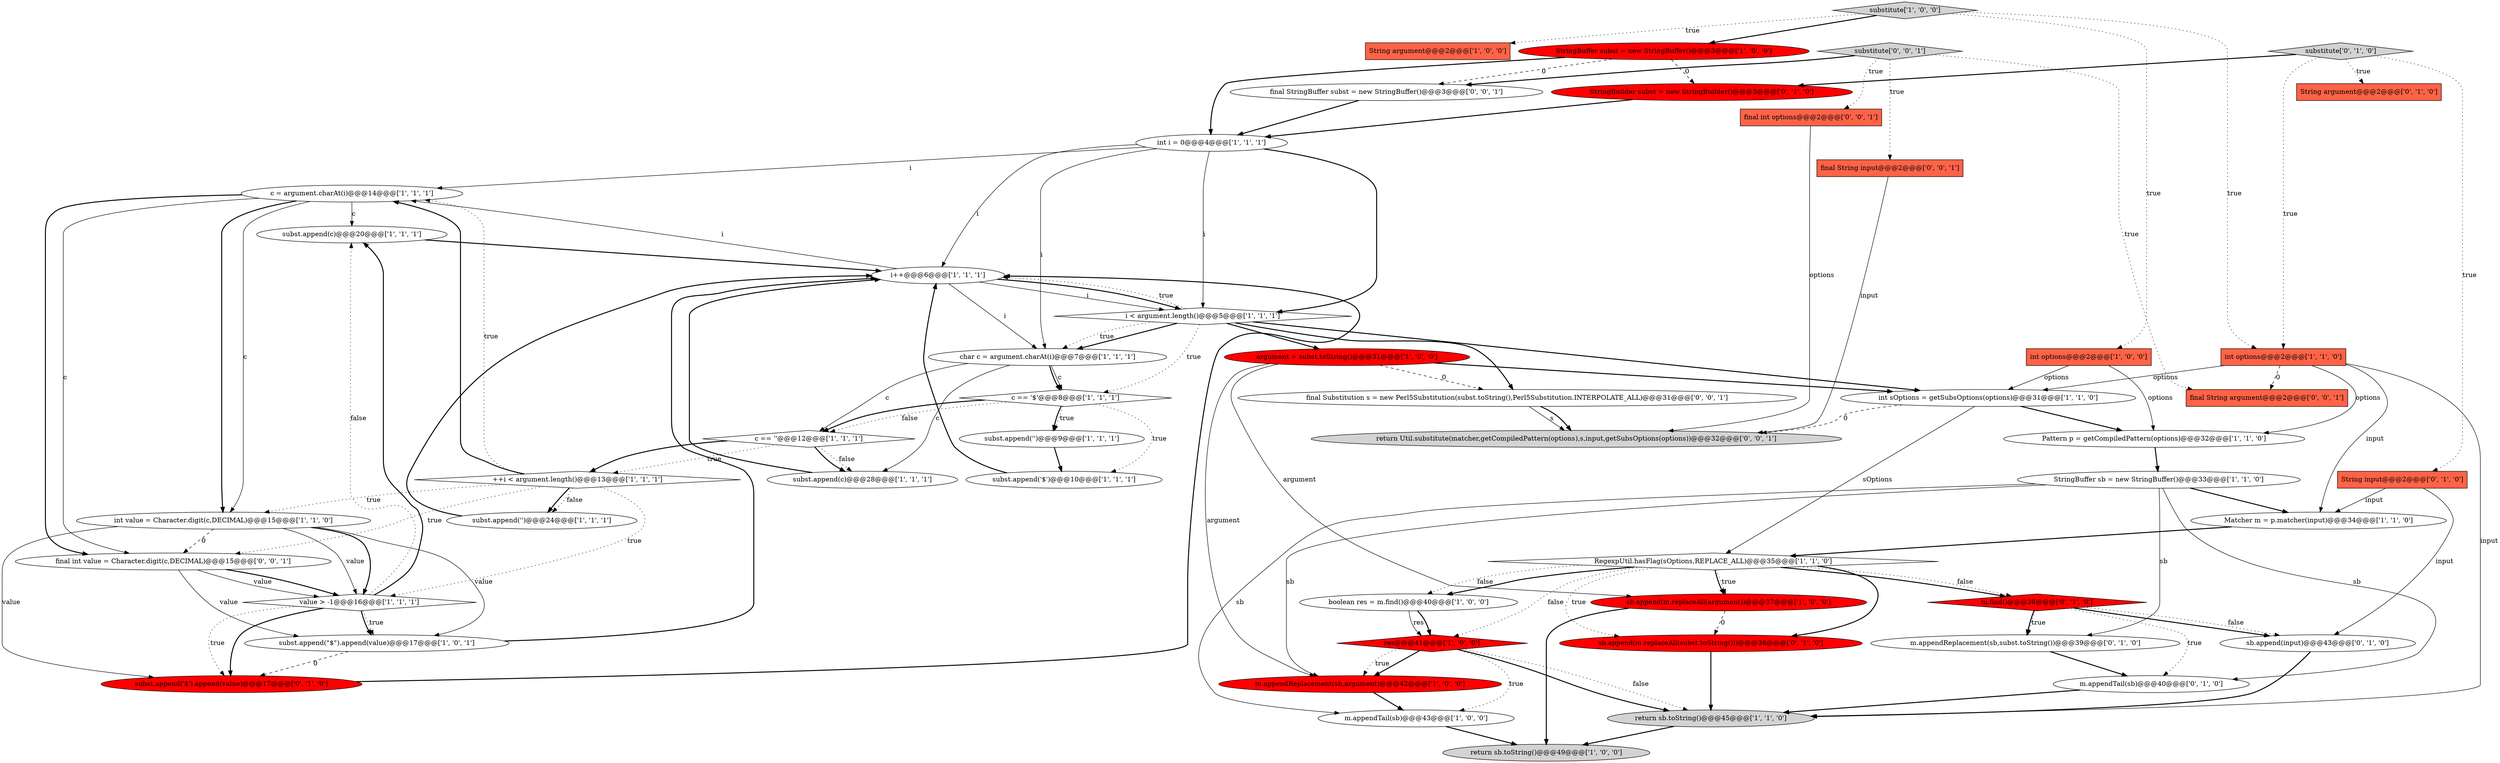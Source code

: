 digraph {
14 [style = filled, label = "StringBuffer sb = new StringBuffer()@@@33@@@['1', '1', '0']", fillcolor = white, shape = ellipse image = "AAA0AAABBB1BBB"];
29 [style = filled, label = "int sOptions = getSubsOptions(options)@@@31@@@['1', '1', '0']", fillcolor = white, shape = ellipse image = "AAA0AAABBB1BBB"];
34 [style = filled, label = "String input@@@2@@@['0', '1', '0']", fillcolor = tomato, shape = box image = "AAA0AAABBB2BBB"];
0 [style = filled, label = "substitute['1', '0', '0']", fillcolor = lightgray, shape = diamond image = "AAA0AAABBB1BBB"];
1 [style = filled, label = "m.appendReplacement(sb,argument)@@@42@@@['1', '0', '0']", fillcolor = red, shape = ellipse image = "AAA1AAABBB1BBB"];
2 [style = filled, label = "res@@@41@@@['1', '0', '0']", fillcolor = red, shape = diamond image = "AAA1AAABBB1BBB"];
6 [style = filled, label = "String argument@@@2@@@['1', '0', '0']", fillcolor = tomato, shape = box image = "AAA0AAABBB1BBB"];
30 [style = filled, label = "Pattern p = getCompiledPattern(options)@@@32@@@['1', '1', '0']", fillcolor = white, shape = ellipse image = "AAA0AAABBB1BBB"];
12 [style = filled, label = "subst.append(c)@@@20@@@['1', '1', '1']", fillcolor = white, shape = ellipse image = "AAA0AAABBB1BBB"];
40 [style = filled, label = "m.appendReplacement(sb,subst.toString())@@@39@@@['0', '1', '0']", fillcolor = white, shape = ellipse image = "AAA0AAABBB2BBB"];
43 [style = filled, label = "sb.append(input)@@@43@@@['0', '1', '0']", fillcolor = white, shape = ellipse image = "AAA0AAABBB2BBB"];
41 [style = filled, label = "StringBuilder subst = new StringBuilder()@@@3@@@['0', '1', '0']", fillcolor = red, shape = ellipse image = "AAA1AAABBB2BBB"];
27 [style = filled, label = "m.appendTail(sb)@@@43@@@['1', '0', '0']", fillcolor = white, shape = ellipse image = "AAA0AAABBB1BBB"];
19 [style = filled, label = "c == '\'@@@12@@@['1', '1', '1']", fillcolor = white, shape = diamond image = "AAA0AAABBB1BBB"];
22 [style = filled, label = "argument = subst.toString()@@@31@@@['1', '0', '0']", fillcolor = red, shape = ellipse image = "AAA1AAABBB1BBB"];
45 [style = filled, label = "return Util.substitute(matcher,getCompiledPattern(options),s,input,getSubsOptions(options))@@@32@@@['0', '0', '1']", fillcolor = lightgray, shape = ellipse image = "AAA0AAABBB3BBB"];
18 [style = filled, label = "subst.append('$')@@@10@@@['1', '1', '1']", fillcolor = white, shape = ellipse image = "AAA0AAABBB1BBB"];
5 [style = filled, label = "int value = Character.digit(c,DECIMAL)@@@15@@@['1', '1', '0']", fillcolor = white, shape = ellipse image = "AAA0AAABBB1BBB"];
35 [style = filled, label = "subst.append('$').append(value)@@@17@@@['0', '1', '0']", fillcolor = red, shape = ellipse image = "AAA1AAABBB2BBB"];
46 [style = filled, label = "final Substitution s = new Perl5Substitution(subst.toString(),Perl5Substitution.INTERPOLATE_ALL)@@@31@@@['0', '0', '1']", fillcolor = white, shape = ellipse image = "AAA0AAABBB3BBB"];
48 [style = filled, label = "final int value = Character.digit(c,DECIMAL)@@@15@@@['0', '0', '1']", fillcolor = white, shape = ellipse image = "AAA0AAABBB3BBB"];
49 [style = filled, label = "final StringBuffer subst = new StringBuffer()@@@3@@@['0', '0', '1']", fillcolor = white, shape = ellipse image = "AAA0AAABBB3BBB"];
3 [style = filled, label = "return sb.toString()@@@45@@@['1', '1', '0']", fillcolor = lightgray, shape = ellipse image = "AAA0AAABBB1BBB"];
20 [style = filled, label = "++i < argument.length()@@@13@@@['1', '1', '1']", fillcolor = white, shape = diamond image = "AAA0AAABBB1BBB"];
15 [style = filled, label = "int options@@@2@@@['1', '0', '0']", fillcolor = tomato, shape = box image = "AAA0AAABBB1BBB"];
4 [style = filled, label = "return sb.toString()@@@49@@@['1', '0', '0']", fillcolor = lightgray, shape = ellipse image = "AAA0AAABBB1BBB"];
21 [style = filled, label = "subst.append(c)@@@28@@@['1', '1', '1']", fillcolor = white, shape = ellipse image = "AAA0AAABBB1BBB"];
23 [style = filled, label = "subst.append(\"$\").append(value)@@@17@@@['1', '0', '1']", fillcolor = white, shape = ellipse image = "AAA0AAABBB1BBB"];
47 [style = filled, label = "final int options@@@2@@@['0', '0', '1']", fillcolor = tomato, shape = box image = "AAA0AAABBB3BBB"];
10 [style = filled, label = "c = argument.charAt(i)@@@14@@@['1', '1', '1']", fillcolor = white, shape = ellipse image = "AAA0AAABBB1BBB"];
33 [style = filled, label = "sb.append(m.replaceAll(argument))@@@37@@@['1', '0', '0']", fillcolor = red, shape = ellipse image = "AAA1AAABBB1BBB"];
36 [style = filled, label = "m.appendTail(sb)@@@40@@@['0', '1', '0']", fillcolor = white, shape = ellipse image = "AAA0AAABBB2BBB"];
26 [style = filled, label = "char c = argument.charAt(i)@@@7@@@['1', '1', '1']", fillcolor = white, shape = ellipse image = "AAA0AAABBB1BBB"];
37 [style = filled, label = "m.find()@@@38@@@['0', '1', '0']", fillcolor = red, shape = diamond image = "AAA1AAABBB2BBB"];
25 [style = filled, label = "subst.append('\')@@@9@@@['1', '1', '1']", fillcolor = white, shape = ellipse image = "AAA0AAABBB1BBB"];
24 [style = filled, label = "StringBuffer subst = new StringBuffer()@@@3@@@['1', '0', '0']", fillcolor = red, shape = ellipse image = "AAA1AAABBB1BBB"];
38 [style = filled, label = "String argument@@@2@@@['0', '1', '0']", fillcolor = tomato, shape = box image = "AAA0AAABBB2BBB"];
9 [style = filled, label = "int i = 0@@@4@@@['1', '1', '1']", fillcolor = white, shape = ellipse image = "AAA0AAABBB1BBB"];
28 [style = filled, label = "int options@@@2@@@['1', '1', '0']", fillcolor = tomato, shape = box image = "AAA0AAABBB1BBB"];
42 [style = filled, label = "substitute['0', '1', '0']", fillcolor = lightgray, shape = diamond image = "AAA0AAABBB2BBB"];
51 [style = filled, label = "substitute['0', '0', '1']", fillcolor = lightgray, shape = diamond image = "AAA0AAABBB3BBB"];
50 [style = filled, label = "final String argument@@@2@@@['0', '0', '1']", fillcolor = tomato, shape = box image = "AAA0AAABBB3BBB"];
7 [style = filled, label = "i < argument.length()@@@5@@@['1', '1', '1']", fillcolor = white, shape = diamond image = "AAA0AAABBB1BBB"];
11 [style = filled, label = "value > -1@@@16@@@['1', '1', '1']", fillcolor = white, shape = diamond image = "AAA0AAABBB1BBB"];
31 [style = filled, label = "c == '$'@@@8@@@['1', '1', '1']", fillcolor = white, shape = diamond image = "AAA0AAABBB1BBB"];
44 [style = filled, label = "final String input@@@2@@@['0', '0', '1']", fillcolor = tomato, shape = box image = "AAA0AAABBB3BBB"];
13 [style = filled, label = "Matcher m = p.matcher(input)@@@34@@@['1', '1', '0']", fillcolor = white, shape = ellipse image = "AAA0AAABBB1BBB"];
16 [style = filled, label = "i++@@@6@@@['1', '1', '1']", fillcolor = white, shape = ellipse image = "AAA0AAABBB1BBB"];
8 [style = filled, label = "boolean res = m.find()@@@40@@@['1', '0', '0']", fillcolor = white, shape = ellipse image = "AAA0AAABBB1BBB"];
32 [style = filled, label = "subst.append('\')@@@24@@@['1', '1', '1']", fillcolor = white, shape = ellipse image = "AAA0AAABBB1BBB"];
39 [style = filled, label = "sb.append(m.replaceAll(subst.toString()))@@@36@@@['0', '1', '0']", fillcolor = red, shape = ellipse image = "AAA1AAABBB2BBB"];
17 [style = filled, label = "RegexpUtil.hasFlag(sOptions,REPLACE_ALL)@@@35@@@['1', '1', '0']", fillcolor = white, shape = diamond image = "AAA0AAABBB1BBB"];
42->41 [style = bold, label=""];
29->17 [style = solid, label="sOptions"];
20->11 [style = dotted, label="true"];
29->30 [style = bold, label=""];
11->12 [style = dotted, label="false"];
9->26 [style = solid, label="i"];
1->27 [style = bold, label=""];
16->7 [style = bold, label=""];
26->31 [style = solid, label="c"];
41->9 [style = bold, label=""];
51->47 [style = dotted, label="true"];
9->7 [style = bold, label=""];
26->21 [style = solid, label="c"];
0->6 [style = dotted, label="true"];
3->4 [style = bold, label=""];
9->10 [style = solid, label="i"];
16->10 [style = solid, label="i"];
7->26 [style = bold, label=""];
17->8 [style = dotted, label="false"];
13->17 [style = bold, label=""];
37->43 [style = bold, label=""];
43->3 [style = bold, label=""];
28->3 [style = solid, label="input"];
0->24 [style = bold, label=""];
28->50 [style = dashed, label="0"];
5->23 [style = solid, label="value"];
7->16 [style = dotted, label="true"];
21->16 [style = bold, label=""];
42->38 [style = dotted, label="true"];
30->14 [style = bold, label=""];
37->36 [style = dotted, label="true"];
10->12 [style = solid, label="c"];
17->39 [style = dotted, label="true"];
7->29 [style = bold, label=""];
16->7 [style = solid, label="i"];
31->25 [style = dotted, label="true"];
14->1 [style = solid, label="sb"];
24->41 [style = dashed, label="0"];
10->5 [style = solid, label="c"];
7->46 [style = bold, label=""];
31->19 [style = dotted, label="false"];
37->43 [style = dotted, label="false"];
19->20 [style = bold, label=""];
20->32 [style = dotted, label="false"];
23->35 [style = dashed, label="0"];
10->48 [style = bold, label=""];
47->45 [style = solid, label="options"];
11->12 [style = bold, label=""];
11->35 [style = dotted, label="true"];
9->16 [style = solid, label="i"];
34->13 [style = solid, label="input"];
17->37 [style = bold, label=""];
34->43 [style = solid, label="input"];
29->45 [style = dashed, label="0"];
16->26 [style = solid, label="i"];
20->5 [style = dotted, label="true"];
8->2 [style = solid, label="res"];
2->27 [style = dotted, label="true"];
17->39 [style = bold, label=""];
20->10 [style = dotted, label="true"];
19->21 [style = dotted, label="false"];
22->1 [style = solid, label="argument"];
5->11 [style = bold, label=""];
20->48 [style = dotted, label="true"];
14->36 [style = solid, label="sb"];
17->33 [style = dotted, label="true"];
17->8 [style = bold, label=""];
31->25 [style = bold, label=""];
22->33 [style = solid, label="argument"];
2->1 [style = bold, label=""];
2->3 [style = bold, label=""];
33->39 [style = dashed, label="0"];
33->4 [style = bold, label=""];
2->3 [style = dotted, label="false"];
25->18 [style = bold, label=""];
22->29 [style = bold, label=""];
7->26 [style = dotted, label="true"];
7->31 [style = dotted, label="true"];
42->28 [style = dotted, label="true"];
32->16 [style = bold, label=""];
31->18 [style = dotted, label="true"];
48->23 [style = solid, label="value"];
7->22 [style = bold, label=""];
26->31 [style = bold, label=""];
46->45 [style = solid, label="s"];
10->5 [style = bold, label=""];
8->2 [style = bold, label=""];
40->36 [style = bold, label=""];
17->2 [style = dotted, label="false"];
48->11 [style = bold, label=""];
48->11 [style = solid, label="value"];
14->40 [style = solid, label="sb"];
5->11 [style = solid, label="value"];
26->19 [style = solid, label="c"];
9->7 [style = solid, label="i"];
14->13 [style = bold, label=""];
14->27 [style = solid, label="sb"];
42->34 [style = dotted, label="true"];
31->19 [style = bold, label=""];
24->9 [style = bold, label=""];
17->37 [style = dotted, label="false"];
24->49 [style = dashed, label="0"];
19->21 [style = bold, label=""];
18->16 [style = bold, label=""];
0->28 [style = dotted, label="true"];
15->29 [style = solid, label="options"];
23->16 [style = bold, label=""];
28->13 [style = solid, label="input"];
35->16 [style = bold, label=""];
19->20 [style = dotted, label="true"];
0->15 [style = dotted, label="true"];
11->23 [style = dotted, label="true"];
20->32 [style = bold, label=""];
39->3 [style = bold, label=""];
22->46 [style = dashed, label="0"];
28->30 [style = solid, label="options"];
12->16 [style = bold, label=""];
17->33 [style = bold, label=""];
51->49 [style = bold, label=""];
5->35 [style = solid, label="value"];
11->35 [style = bold, label=""];
15->30 [style = solid, label="options"];
20->10 [style = bold, label=""];
10->48 [style = solid, label="c"];
27->4 [style = bold, label=""];
5->48 [style = dashed, label="0"];
28->29 [style = solid, label="options"];
44->45 [style = solid, label="input"];
2->1 [style = dotted, label="true"];
46->45 [style = bold, label=""];
51->44 [style = dotted, label="true"];
51->50 [style = dotted, label="true"];
37->40 [style = dotted, label="true"];
49->9 [style = bold, label=""];
11->23 [style = bold, label=""];
37->40 [style = bold, label=""];
36->3 [style = bold, label=""];
}
